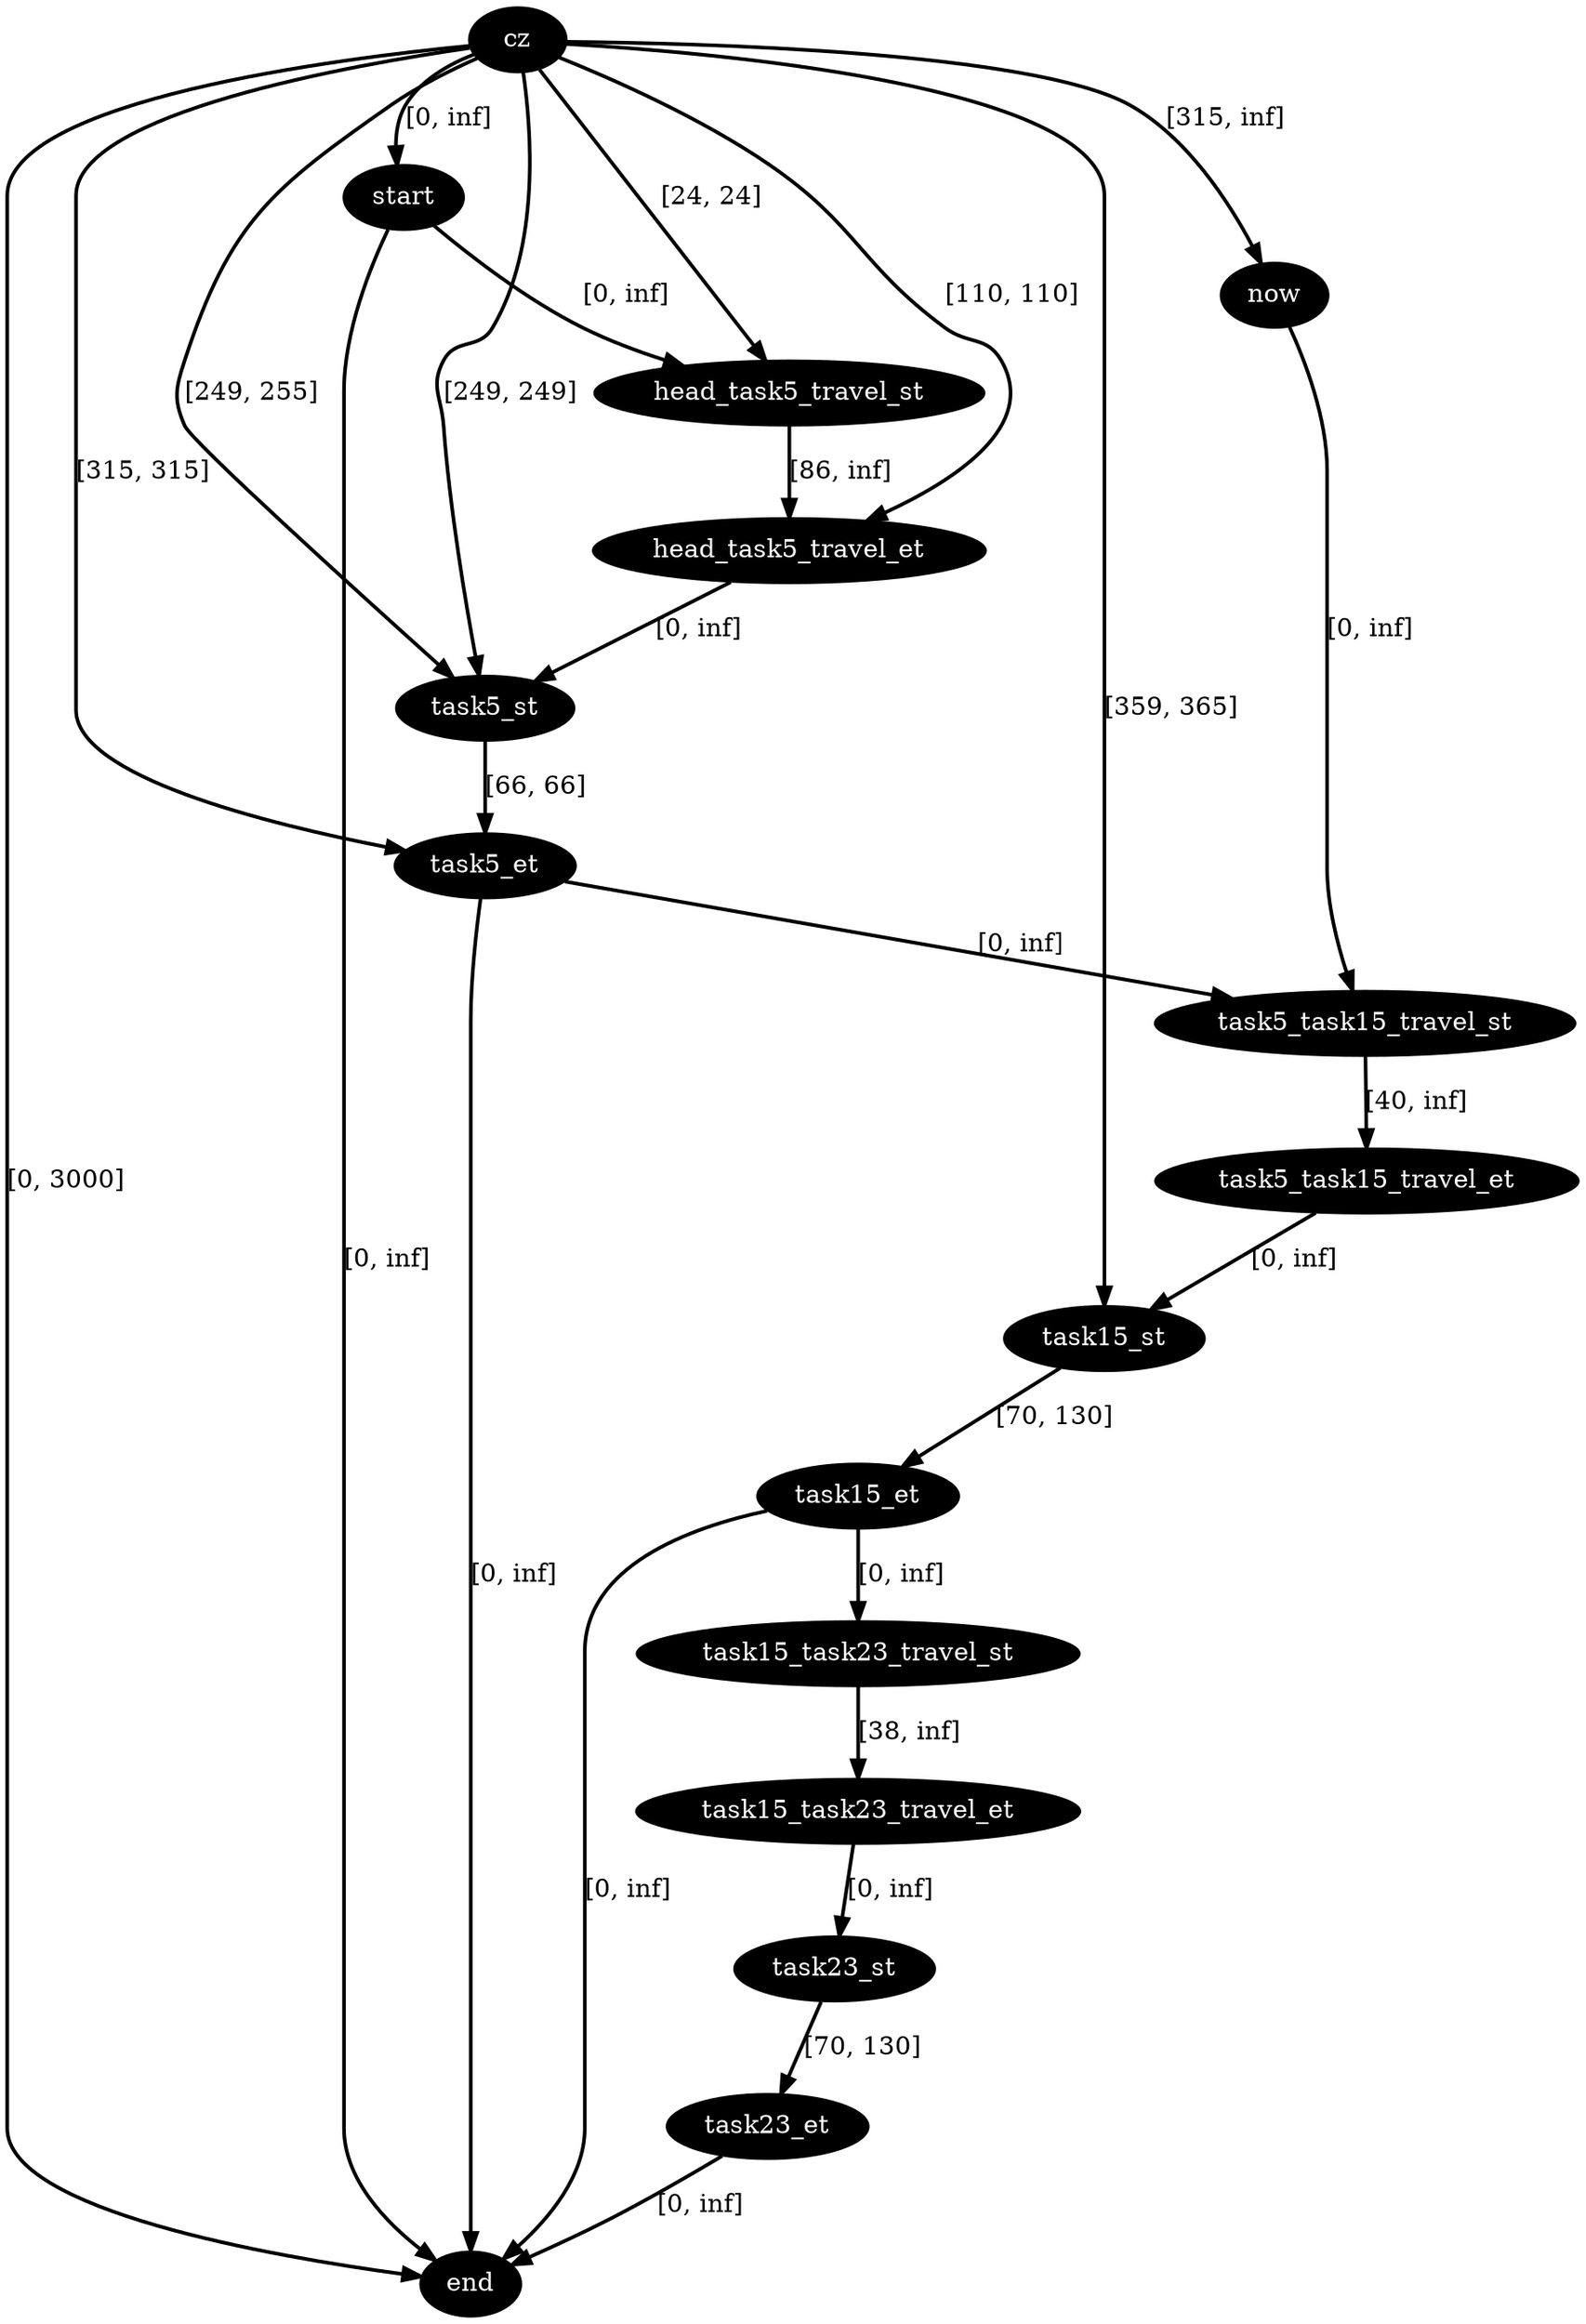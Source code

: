 digraph plan {
0[label="cz",style=filled,fillcolor=black,fontcolor=white];
1[label="start",style=filled,fillcolor=black,fontcolor=white];
2[label="now",style=filled,fillcolor=black,fontcolor=white];
3[label="end",style=filled,fillcolor=black,fontcolor=white];
12[label="head_task5_travel_st",style=filled,fillcolor=black,fontcolor=white];
13[label="head_task5_travel_et",style=filled,fillcolor=black,fontcolor=white];
14[label="task5_st",style=filled,fillcolor=black,fontcolor=white];
15[label="task5_et",style=filled,fillcolor=black,fontcolor=white];
31[label="task15_st",style=filled,fillcolor=black,fontcolor=white];
32[label="task15_et",style=filled,fillcolor=black,fontcolor=white];
64[label="task5_task15_travel_st",style=filled,fillcolor=black,fontcolor=white];
65[label="task5_task15_travel_et",style=filled,fillcolor=black,fontcolor=white];
67[label="task15_task23_travel_st",style=filled,fillcolor=black,fontcolor=white];
68[label="task15_task23_travel_et",style=filled,fillcolor=black,fontcolor=white];
69[label="task23_st",style=filled,fillcolor=black,fontcolor=white];
70[label="task23_et",style=filled,fillcolor=black,fontcolor=white];
"0"->"1"[label="[0, inf]",penwidth=2,color=black];
"0"->"3"[label="[0, 3000]",penwidth=2,color=black];
"12"->"13"[label="[86, inf]",penwidth=2,color=black];
"0"->"13"[label="[110, 110]",penwidth=2,color=black];
"1"->"12"[label="[0, inf]",penwidth=2,color=black];
"0"->"12"[label="[24, 24]",penwidth=2,color=black];
"0"->"2"[label="[315, inf]",penwidth=2,color=black];
"2"->"64"[label="[0, inf]",penwidth=2,color=black];
"1"->"3"[label="[0, inf]",penwidth=2,color=black];
"32"->"3"[label="[0, inf]",penwidth=2,color=black];
"0"->"31"[label="[359, 365]",penwidth=2,color=black];
"67"->"68"[label="[38, inf]",penwidth=2,color=black];
"32"->"67"[label="[0, inf]",penwidth=2,color=black];
"31"->"32"[label="[70, 130]",penwidth=2,color=black];
"65"->"31"[label="[0, inf]",penwidth=2,color=black];
"70"->"3"[label="[0, inf]",penwidth=2,color=black];
"69"->"70"[label="[70, 130]",penwidth=2,color=black];
"68"->"69"[label="[0, inf]",penwidth=2,color=black];
"0"->"15"[label="[315, 315]",penwidth=2,color=black];
"15"->"3"[label="[0, inf]",penwidth=2,color=black];
"0"->"14"[label="[249, 249]",penwidth=2,color=black];
"0"->"14"[label="[249, 255]",penwidth=2,color=black];
"64"->"65"[label="[40, inf]",penwidth=2,color=black];
"15"->"64"[label="[0, inf]",penwidth=2,color=black];
"14"->"15"[label="[66, 66]",penwidth=2,color=black];
"13"->"14"[label="[0, inf]",penwidth=2,color=black];
}
